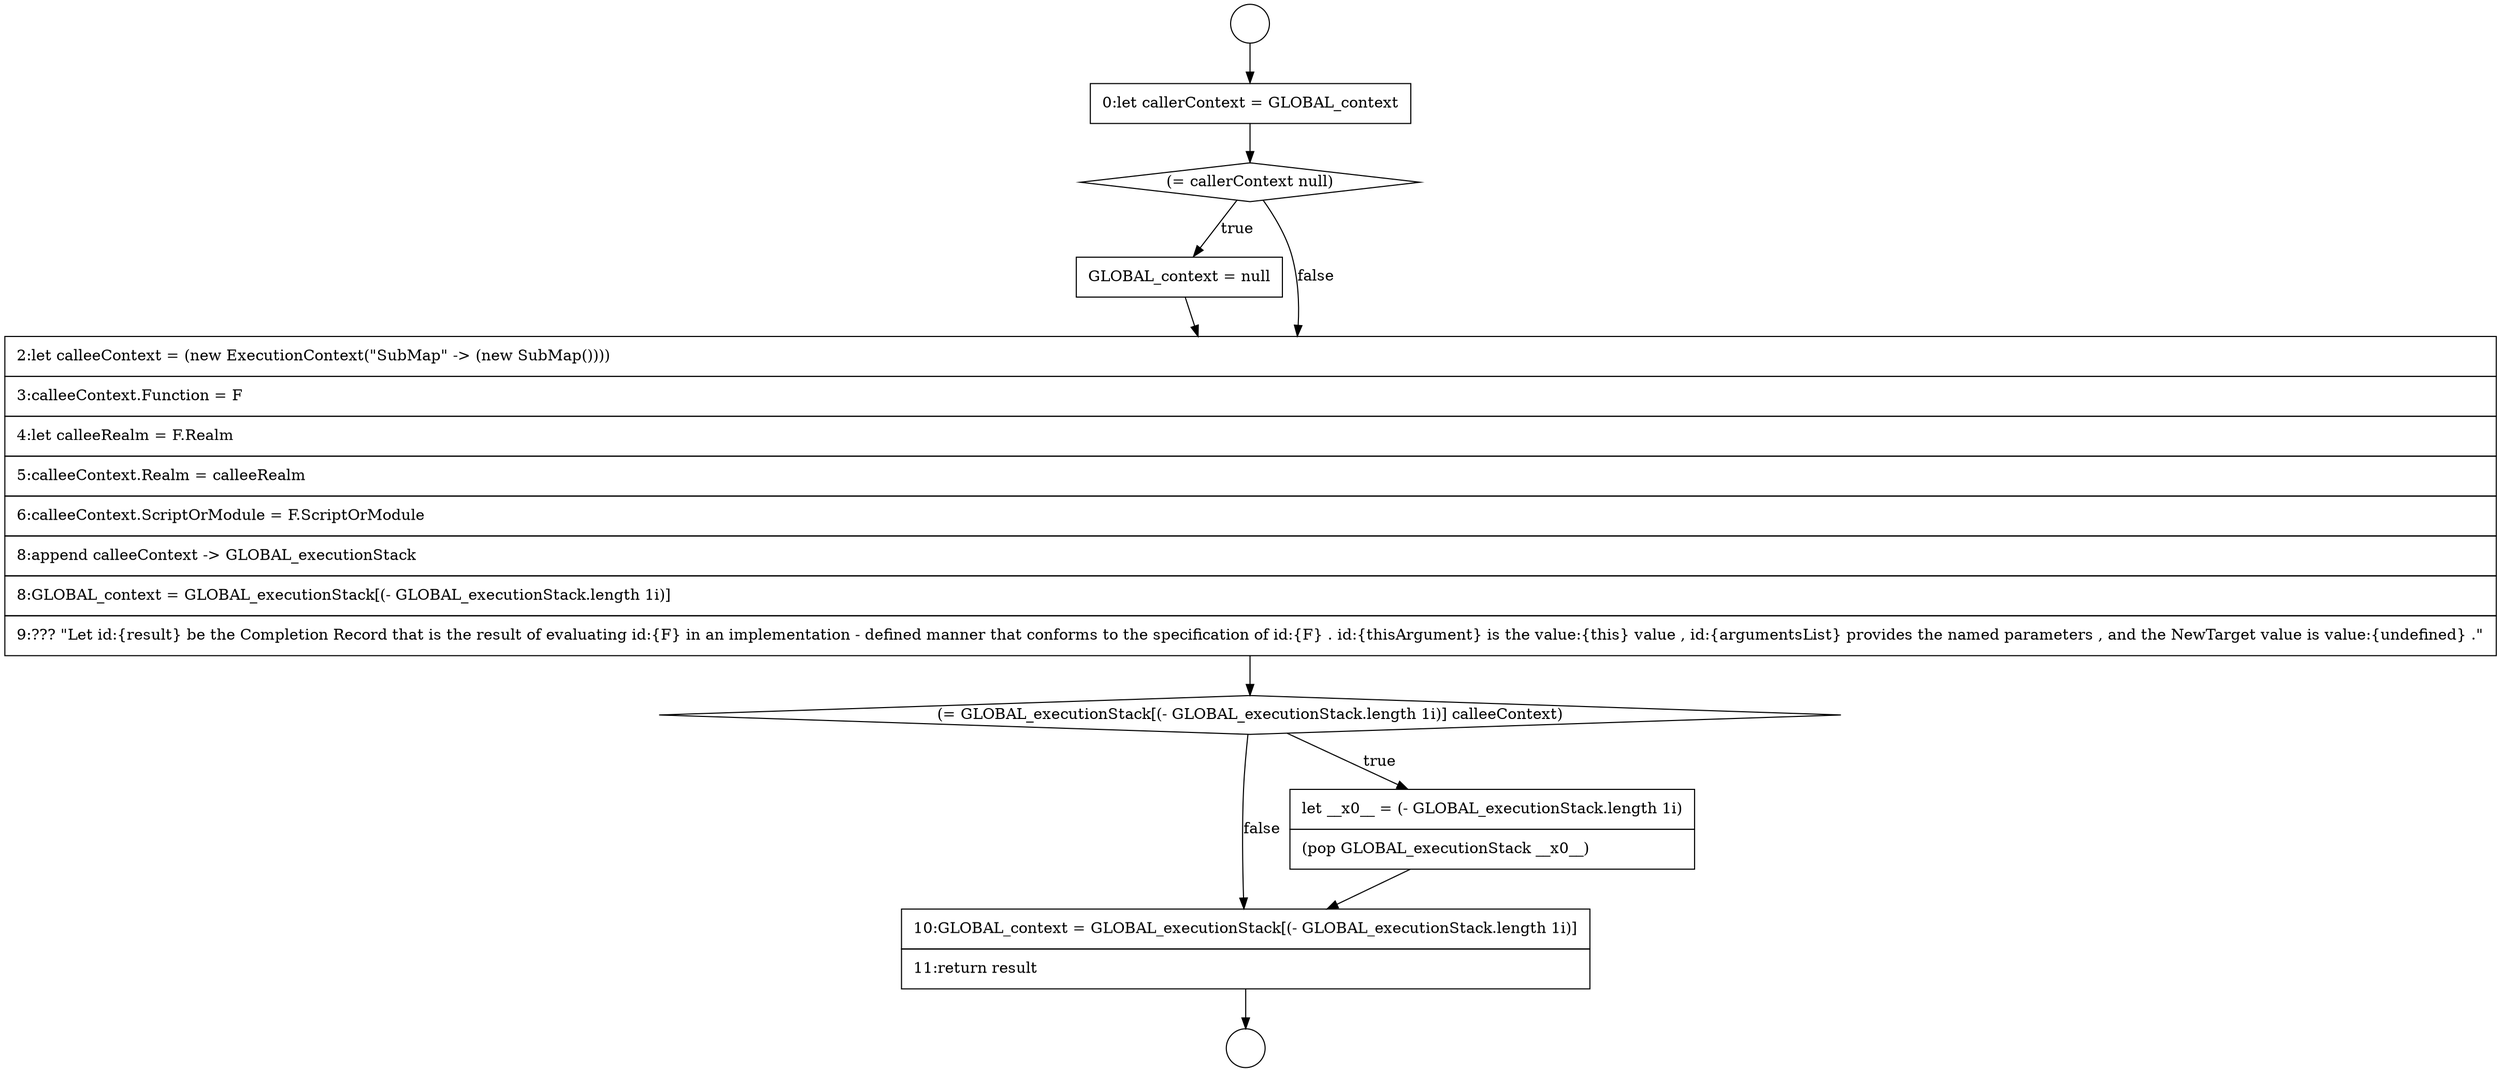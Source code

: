 digraph {
  node2250 [shape=diamond, label=<<font color="black">(= GLOBAL_executionStack[(- GLOBAL_executionStack.length 1i)] calleeContext)</font>> color="black" fillcolor="white" style=filled]
  node2248 [shape=none, margin=0, label=<<font color="black">
    <table border="0" cellborder="1" cellspacing="0" cellpadding="10">
      <tr><td align="left">GLOBAL_context = null</td></tr>
    </table>
  </font>> color="black" fillcolor="white" style=filled]
  node2249 [shape=none, margin=0, label=<<font color="black">
    <table border="0" cellborder="1" cellspacing="0" cellpadding="10">
      <tr><td align="left">2:let calleeContext = (new ExecutionContext(&quot;SubMap&quot; -&gt; (new SubMap())))</td></tr>
      <tr><td align="left">3:calleeContext.Function = F</td></tr>
      <tr><td align="left">4:let calleeRealm = F.Realm</td></tr>
      <tr><td align="left">5:calleeContext.Realm = calleeRealm</td></tr>
      <tr><td align="left">6:calleeContext.ScriptOrModule = F.ScriptOrModule</td></tr>
      <tr><td align="left">8:append calleeContext -&gt; GLOBAL_executionStack</td></tr>
      <tr><td align="left">8:GLOBAL_context = GLOBAL_executionStack[(- GLOBAL_executionStack.length 1i)]</td></tr>
      <tr><td align="left">9:??? &quot;Let id:{result} be the Completion Record that is the result of evaluating id:{F} in an implementation - defined manner that conforms to the specification of id:{F} . id:{thisArgument} is the value:{this} value , id:{argumentsList} provides the named parameters , and the NewTarget value is value:{undefined} .&quot;</td></tr>
    </table>
  </font>> color="black" fillcolor="white" style=filled]
  node2245 [shape=circle label=" " color="black" fillcolor="white" style=filled]
  node2246 [shape=none, margin=0, label=<<font color="black">
    <table border="0" cellborder="1" cellspacing="0" cellpadding="10">
      <tr><td align="left">0:let callerContext = GLOBAL_context</td></tr>
    </table>
  </font>> color="black" fillcolor="white" style=filled]
  node2252 [shape=none, margin=0, label=<<font color="black">
    <table border="0" cellborder="1" cellspacing="0" cellpadding="10">
      <tr><td align="left">10:GLOBAL_context = GLOBAL_executionStack[(- GLOBAL_executionStack.length 1i)]</td></tr>
      <tr><td align="left">11:return result</td></tr>
    </table>
  </font>> color="black" fillcolor="white" style=filled]
  node2244 [shape=circle label=" " color="black" fillcolor="white" style=filled]
  node2247 [shape=diamond, label=<<font color="black">(= callerContext null)</font>> color="black" fillcolor="white" style=filled]
  node2251 [shape=none, margin=0, label=<<font color="black">
    <table border="0" cellborder="1" cellspacing="0" cellpadding="10">
      <tr><td align="left">let __x0__ = (- GLOBAL_executionStack.length 1i)</td></tr>
      <tr><td align="left">(pop GLOBAL_executionStack __x0__)</td></tr>
    </table>
  </font>> color="black" fillcolor="white" style=filled]
  node2244 -> node2246 [ color="black"]
  node2252 -> node2245 [ color="black"]
  node2250 -> node2251 [label=<<font color="black">true</font>> color="black"]
  node2250 -> node2252 [label=<<font color="black">false</font>> color="black"]
  node2247 -> node2248 [label=<<font color="black">true</font>> color="black"]
  node2247 -> node2249 [label=<<font color="black">false</font>> color="black"]
  node2249 -> node2250 [ color="black"]
  node2248 -> node2249 [ color="black"]
  node2251 -> node2252 [ color="black"]
  node2246 -> node2247 [ color="black"]
}
